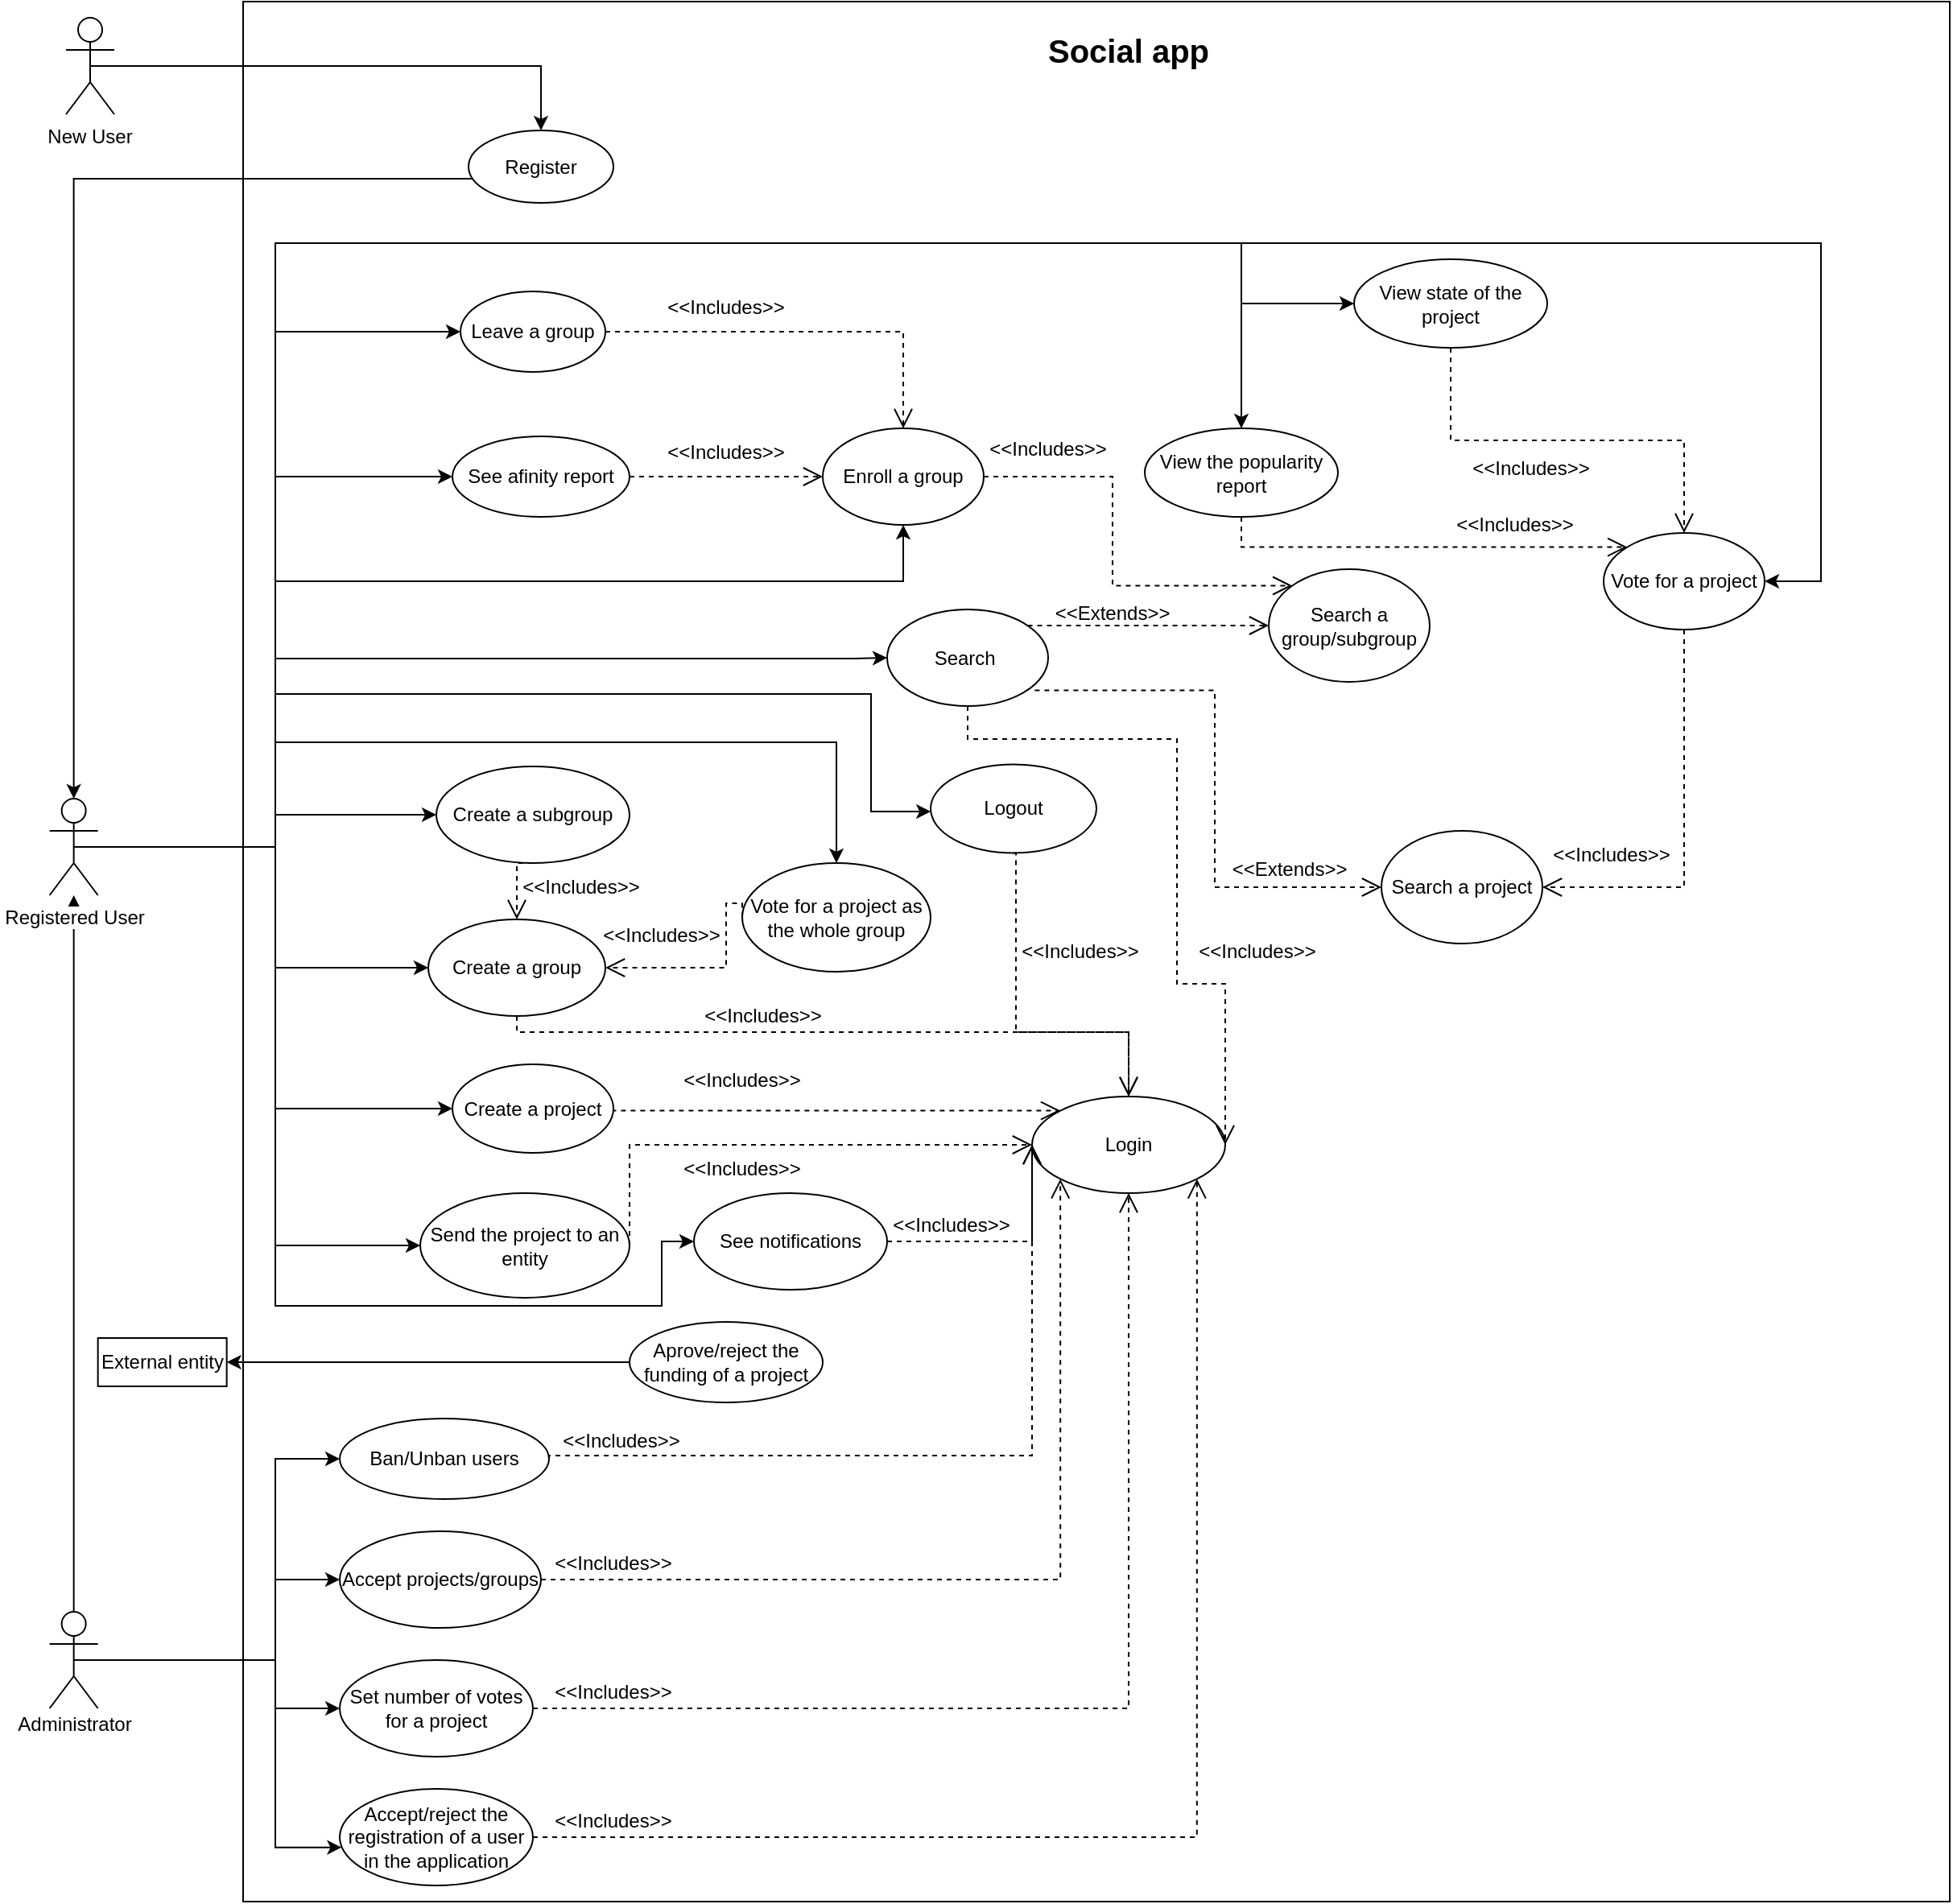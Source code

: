 <mxfile version="12.6.8" type="device"><diagram id="oRdAuO4x8RJgu3PDSOcl" name="Page-1"><mxGraphModel dx="2162" dy="1992" grid="1" gridSize="10" guides="1" tooltips="1" connect="1" arrows="1" fold="1" page="1" pageScale="1" pageWidth="827" pageHeight="1169" math="0" shadow="0"><root><mxCell id="0"/><mxCell id="1" parent="0"/><mxCell id="H4lM9LAn4xvbzhsufKyo-84" value="" style="rounded=0;whiteSpace=wrap;html=1;" parent="1" vertex="1"><mxGeometry x="90" y="-310" width="1060" height="1180" as="geometry"/></mxCell><mxCell id="H4lM9LAn4xvbzhsufKyo-1" style="edgeStyle=orthogonalEdgeStyle;rounded=0;orthogonalLoop=1;jettySize=auto;html=1;exitX=0.5;exitY=0;exitDx=0;exitDy=0;exitPerimeter=0;fontFamily=Helvetica;" parent="1" source="H4lM9LAn4xvbzhsufKyo-11" target="H4lM9LAn4xvbzhsufKyo-6" edge="1"><mxGeometry relative="1" as="geometry"/></mxCell><mxCell id="H4lM9LAn4xvbzhsufKyo-2" value="Administrator" style="text;html=1;align=center;verticalAlign=middle;resizable=0;points=[];autosize=1;fontFamily=Helvetica;" parent="1" vertex="1"><mxGeometry x="-60.18" y="750" width="90" height="20" as="geometry"/></mxCell><mxCell id="H4lM9LAn4xvbzhsufKyo-3" style="edgeStyle=orthogonalEdgeStyle;rounded=0;orthogonalLoop=1;jettySize=auto;html=1;fontFamily=Helvetica;exitX=0.5;exitY=0.5;exitDx=0;exitDy=0;exitPerimeter=0;" parent="1" source="H4lM9LAn4xvbzhsufKyo-4" target="H4lM9LAn4xvbzhsufKyo-13" edge="1"><mxGeometry relative="1" as="geometry"><mxPoint x="70" y="45" as="sourcePoint"/></mxGeometry></mxCell><mxCell id="H4lM9LAn4xvbzhsufKyo-4" value="New User" style="shape=umlActor;verticalLabelPosition=bottom;labelBackgroundColor=#ffffff;verticalAlign=top;outlineConnect=0;fontFamily=Helvetica;" parent="1" vertex="1"><mxGeometry x="-20" y="-300" width="30" height="60" as="geometry"/></mxCell><mxCell id="H4lM9LAn4xvbzhsufKyo-5" style="edgeStyle=orthogonalEdgeStyle;rounded=0;orthogonalLoop=1;jettySize=auto;html=1;entryX=0;entryY=0.5;entryDx=0;entryDy=0;" parent="1" source="H4lM9LAn4xvbzhsufKyo-6" target="H4lM9LAn4xvbzhsufKyo-18" edge="1"><mxGeometry relative="1" as="geometry"><Array as="points"><mxPoint x="110" y="215"/><mxPoint x="110" y="378"/></Array></mxGeometry></mxCell><mxCell id="H4lM9LAn4xvbzhsufKyo-83" style="edgeStyle=orthogonalEdgeStyle;rounded=0;orthogonalLoop=1;jettySize=auto;html=1;entryX=0;entryY=0.5;entryDx=0;entryDy=0;" parent="1" source="H4lM9LAn4xvbzhsufKyo-6" target="H4lM9LAn4xvbzhsufKyo-73" edge="1"><mxGeometry relative="1" as="geometry"><Array as="points"><mxPoint x="110" y="215"/><mxPoint x="110" y="463"/></Array></mxGeometry></mxCell><mxCell id="H4lM9LAn4xvbzhsufKyo-92" style="edgeStyle=orthogonalEdgeStyle;rounded=0;orthogonalLoop=1;jettySize=auto;html=1;entryX=0;entryY=0.5;entryDx=0;entryDy=0;fontSize=20;" parent="1" source="H4lM9LAn4xvbzhsufKyo-6" target="H4lM9LAn4xvbzhsufKyo-35" edge="1"><mxGeometry relative="1" as="geometry"><Array as="points"><mxPoint x="110" y="215"/><mxPoint x="110" y="195"/></Array></mxGeometry></mxCell><mxCell id="H4lM9LAn4xvbzhsufKyo-93" style="edgeStyle=orthogonalEdgeStyle;rounded=0;orthogonalLoop=1;jettySize=auto;html=1;entryX=0.5;entryY=0;entryDx=0;entryDy=0;fontSize=20;" parent="1" source="H4lM9LAn4xvbzhsufKyo-6" target="H4lM9LAn4xvbzhsufKyo-65" edge="1"><mxGeometry relative="1" as="geometry"><Array as="points"><mxPoint x="110" y="215"/><mxPoint x="110" y="150"/><mxPoint x="459" y="150"/></Array></mxGeometry></mxCell><mxCell id="IzS4PZVCTVWxoexOHUnX-1" style="edgeStyle=orthogonalEdgeStyle;rounded=0;orthogonalLoop=1;jettySize=auto;html=1;entryX=0;entryY=0.5;entryDx=0;entryDy=0;" parent="1" source="H4lM9LAn4xvbzhsufKyo-6" target="H4lM9LAn4xvbzhsufKyo-39" edge="1"><mxGeometry relative="1" as="geometry"><Array as="points"><mxPoint x="110" y="215"/><mxPoint x="110" y="-160"/><mxPoint x="710" y="-160"/><mxPoint x="710" y="-122"/></Array></mxGeometry></mxCell><mxCell id="IzS4PZVCTVWxoexOHUnX-4" style="edgeStyle=orthogonalEdgeStyle;rounded=0;orthogonalLoop=1;jettySize=auto;html=1;entryX=0.5;entryY=0;entryDx=0;entryDy=0;" parent="1" source="H4lM9LAn4xvbzhsufKyo-6" target="H4lM9LAn4xvbzhsufKyo-69" edge="1"><mxGeometry relative="1" as="geometry"><mxPoint x="710" y="10" as="targetPoint"/><Array as="points"><mxPoint x="110" y="215"/><mxPoint x="110" y="-160"/><mxPoint x="710" y="-160"/><mxPoint x="710" y="-55"/></Array></mxGeometry></mxCell><mxCell id="IzS4PZVCTVWxoexOHUnX-5" style="edgeStyle=orthogonalEdgeStyle;rounded=0;orthogonalLoop=1;jettySize=auto;html=1;entryX=1;entryY=0.5;entryDx=0;entryDy=0;" parent="1" source="H4lM9LAn4xvbzhsufKyo-6" target="H4lM9LAn4xvbzhsufKyo-26" edge="1"><mxGeometry relative="1" as="geometry"><Array as="points"><mxPoint x="110" y="215"/><mxPoint x="110" y="-160"/><mxPoint x="1070" y="-160"/><mxPoint x="1070" y="50"/></Array></mxGeometry></mxCell><mxCell id="IzS4PZVCTVWxoexOHUnX-8" style="edgeStyle=orthogonalEdgeStyle;rounded=0;orthogonalLoop=1;jettySize=auto;html=1;entryX=0;entryY=0.5;entryDx=0;entryDy=0;" parent="1" source="H4lM9LAn4xvbzhsufKyo-6" target="H4lM9LAn4xvbzhsufKyo-33" edge="1"><mxGeometry relative="1" as="geometry"><Array as="points"><mxPoint x="110" y="215"/><mxPoint x="110" y="-105"/></Array></mxGeometry></mxCell><mxCell id="IzS4PZVCTVWxoexOHUnX-9" style="edgeStyle=orthogonalEdgeStyle;rounded=0;orthogonalLoop=1;jettySize=auto;html=1;entryX=0;entryY=0.5;entryDx=0;entryDy=0;" parent="1" source="H4lM9LAn4xvbzhsufKyo-6" target="H4lM9LAn4xvbzhsufKyo-62" edge="1"><mxGeometry relative="1" as="geometry"><Array as="points"><mxPoint x="110" y="215"/><mxPoint x="110" y="-15"/></Array></mxGeometry></mxCell><mxCell id="IzS4PZVCTVWxoexOHUnX-10" style="edgeStyle=orthogonalEdgeStyle;rounded=0;orthogonalLoop=1;jettySize=auto;html=1;entryX=0.5;entryY=1;entryDx=0;entryDy=0;" parent="1" source="H4lM9LAn4xvbzhsufKyo-6" target="H4lM9LAn4xvbzhsufKyo-19" edge="1"><mxGeometry relative="1" as="geometry"><Array as="points"><mxPoint x="110" y="215"/><mxPoint x="110" y="50"/><mxPoint x="500" y="50"/></Array></mxGeometry></mxCell><mxCell id="etquKRMEuiuhIBn8OLNf-6" style="edgeStyle=orthogonalEdgeStyle;rounded=0;orthogonalLoop=1;jettySize=auto;html=1;" parent="1" source="H4lM9LAn4xvbzhsufKyo-6" target="etquKRMEuiuhIBn8OLNf-2" edge="1"><mxGeometry relative="1" as="geometry"><Array as="points"><mxPoint x="110" y="215"/><mxPoint x="110" y="120"/><mxPoint x="480" y="120"/><mxPoint x="480" y="193"/></Array></mxGeometry></mxCell><mxCell id="cFB83On_rwm-KtRLQUWT-2" style="edgeStyle=orthogonalEdgeStyle;rounded=0;orthogonalLoop=1;jettySize=auto;html=1;entryX=0;entryY=0.5;entryDx=0;entryDy=0;" edge="1" parent="1" source="H4lM9LAn4xvbzhsufKyo-6" target="cFB83On_rwm-KtRLQUWT-1"><mxGeometry relative="1" as="geometry"><Array as="points"><mxPoint x="110" y="215"/><mxPoint x="110" y="500"/><mxPoint x="350" y="500"/><mxPoint x="350" y="460"/></Array></mxGeometry></mxCell><mxCell id="H4lM9LAn4xvbzhsufKyo-6" value="Registered User" style="shape=umlActor;verticalLabelPosition=bottom;labelBackgroundColor=#ffffff;verticalAlign=top;html=1;outlineConnect=0;" parent="1" vertex="1"><mxGeometry x="-30.18" y="185" width="30" height="60" as="geometry"/></mxCell><mxCell id="H4lM9LAn4xvbzhsufKyo-7" style="edgeStyle=orthogonalEdgeStyle;rounded=0;orthogonalLoop=1;jettySize=auto;html=1;entryX=0;entryY=0.5;entryDx=0;entryDy=0;" parent="1" source="H4lM9LAn4xvbzhsufKyo-11" target="H4lM9LAn4xvbzhsufKyo-29" edge="1"><mxGeometry relative="1" as="geometry"><Array as="points"><mxPoint x="65" y="720"/><mxPoint x="110" y="720"/><mxPoint x="110" y="584"/></Array></mxGeometry></mxCell><mxCell id="H4lM9LAn4xvbzhsufKyo-8" style="edgeStyle=orthogonalEdgeStyle;rounded=0;orthogonalLoop=1;jettySize=auto;html=1;entryX=0;entryY=0.5;entryDx=0;entryDy=0;" parent="1" source="H4lM9LAn4xvbzhsufKyo-11" target="H4lM9LAn4xvbzhsufKyo-30" edge="1"><mxGeometry relative="1" as="geometry"><Array as="points"><mxPoint x="65" y="720"/><mxPoint x="110" y="720"/><mxPoint x="110" y="670"/></Array></mxGeometry></mxCell><mxCell id="H4lM9LAn4xvbzhsufKyo-9" style="edgeStyle=orthogonalEdgeStyle;rounded=0;orthogonalLoop=1;jettySize=auto;html=1;entryX=0;entryY=0.5;entryDx=0;entryDy=0;exitX=0.5;exitY=0.5;exitDx=0;exitDy=0;exitPerimeter=0;" parent="1" source="H4lM9LAn4xvbzhsufKyo-11" target="H4lM9LAn4xvbzhsufKyo-37" edge="1"><mxGeometry relative="1" as="geometry"><Array as="points"><mxPoint x="110" y="720"/><mxPoint x="110" y="750"/></Array></mxGeometry></mxCell><mxCell id="H4lM9LAn4xvbzhsufKyo-10" style="edgeStyle=orthogonalEdgeStyle;rounded=0;orthogonalLoop=1;jettySize=auto;html=1;exitX=0.5;exitY=0.5;exitDx=0;exitDy=0;exitPerimeter=0;entryX=0.01;entryY=0.606;entryDx=0;entryDy=0;entryPerimeter=0;" parent="1" source="H4lM9LAn4xvbzhsufKyo-11" target="H4lM9LAn4xvbzhsufKyo-48" edge="1"><mxGeometry relative="1" as="geometry"><Array as="points"><mxPoint x="110" y="720"/><mxPoint x="110" y="836"/></Array></mxGeometry></mxCell><mxCell id="H4lM9LAn4xvbzhsufKyo-11" value="" style="shape=umlActor;verticalLabelPosition=bottom;labelBackgroundColor=#ffffff;verticalAlign=top;outlineConnect=0;fontFamily=Helvetica;" parent="1" vertex="1"><mxGeometry x="-30.18" y="690" width="30" height="60" as="geometry"/></mxCell><mxCell id="H4lM9LAn4xvbzhsufKyo-12" style="edgeStyle=orthogonalEdgeStyle;rounded=0;orthogonalLoop=1;jettySize=auto;html=1;entryX=0.5;entryY=0;entryDx=0;entryDy=0;entryPerimeter=0;" parent="1" source="H4lM9LAn4xvbzhsufKyo-13" target="H4lM9LAn4xvbzhsufKyo-6" edge="1"><mxGeometry relative="1" as="geometry"><Array as="points"><mxPoint x="170" y="-200"/><mxPoint x="-15" y="-200"/></Array></mxGeometry></mxCell><mxCell id="H4lM9LAn4xvbzhsufKyo-13" value="Register" style="ellipse;whiteSpace=wrap;html=1;fontFamily=Helvetica;" parent="1" vertex="1"><mxGeometry x="230" y="-230" width="90" height="45" as="geometry"/></mxCell><mxCell id="H4lM9LAn4xvbzhsufKyo-14" style="edgeStyle=orthogonalEdgeStyle;rounded=0;orthogonalLoop=1;jettySize=auto;html=1;entryX=0;entryY=0.5;entryDx=0;entryDy=0;fontFamily=Helvetica;exitX=0.5;exitY=0.5;exitDx=0;exitDy=0;exitPerimeter=0;" parent="1" source="H4lM9LAn4xvbzhsufKyo-6" target="H4lM9LAn4xvbzhsufKyo-20" edge="1"><mxGeometry relative="1" as="geometry"><mxPoint x="160" y="185" as="sourcePoint"/><Array as="points"><mxPoint x="110" y="215"/><mxPoint x="110" y="98"/><mxPoint x="470" y="98"/></Array></mxGeometry></mxCell><mxCell id="H4lM9LAn4xvbzhsufKyo-15" style="edgeStyle=orthogonalEdgeStyle;rounded=0;orthogonalLoop=1;jettySize=auto;html=1;entryX=0;entryY=0.5;entryDx=0;entryDy=0;fontFamily=Helvetica;exitX=0.5;exitY=0.5;exitDx=0;exitDy=0;exitPerimeter=0;" parent="1" source="H4lM9LAn4xvbzhsufKyo-6" target="H4lM9LAn4xvbzhsufKyo-17" edge="1"><mxGeometry relative="1" as="geometry"><Array as="points"><mxPoint x="110" y="215"/><mxPoint x="110" y="290"/></Array><mxPoint x="200" y="195" as="sourcePoint"/></mxGeometry></mxCell><mxCell id="H4lM9LAn4xvbzhsufKyo-16" value="Login" style="ellipse;whiteSpace=wrap;html=1;fontFamily=Helvetica;" parent="1" vertex="1"><mxGeometry x="580" y="370" width="120" height="60" as="geometry"/></mxCell><mxCell id="H4lM9LAn4xvbzhsufKyo-17" value="Create a group" style="ellipse;whiteSpace=wrap;html=1;fontFamily=Helvetica;" parent="1" vertex="1"><mxGeometry x="205" y="260" width="110" height="60" as="geometry"/></mxCell><mxCell id="H4lM9LAn4xvbzhsufKyo-18" value="Create a project" style="ellipse;whiteSpace=wrap;html=1;fontFamily=Helvetica;" parent="1" vertex="1"><mxGeometry x="220" y="350" width="100" height="55" as="geometry"/></mxCell><mxCell id="H4lM9LAn4xvbzhsufKyo-19" value="Enroll a group" style="ellipse;whiteSpace=wrap;html=1;fontFamily=Helvetica;" parent="1" vertex="1"><mxGeometry x="450" y="-45" width="100" height="60" as="geometry"/></mxCell><mxCell id="H4lM9LAn4xvbzhsufKyo-20" value="Search&amp;nbsp;" style="ellipse;whiteSpace=wrap;html=1;fontFamily=Helvetica;" parent="1" vertex="1"><mxGeometry x="490" y="67.5" width="100" height="60" as="geometry"/></mxCell><mxCell id="H4lM9LAn4xvbzhsufKyo-22" value="Search a project" style="ellipse;whiteSpace=wrap;html=1;fontFamily=Helvetica;" parent="1" vertex="1"><mxGeometry x="797" y="205" width="100" height="70" as="geometry"/></mxCell><mxCell id="H4lM9LAn4xvbzhsufKyo-25" value="Search a group/subgroup" style="ellipse;whiteSpace=wrap;html=1;fontFamily=Helvetica;" parent="1" vertex="1"><mxGeometry x="727" y="42.5" width="100" height="70" as="geometry"/></mxCell><mxCell id="H4lM9LAn4xvbzhsufKyo-26" value="Vote for a project" style="ellipse;whiteSpace=wrap;html=1;fontFamily=Helvetica;" parent="1" vertex="1"><mxGeometry x="935" y="20" width="100" height="60" as="geometry"/></mxCell><mxCell id="H4lM9LAn4xvbzhsufKyo-27" value="&amp;lt;&amp;lt;Extends&amp;gt;&amp;gt;" style="text;html=1;strokeColor=none;fillColor=none;align=center;verticalAlign=middle;whiteSpace=wrap;rounded=0;fontFamily=Helvetica;" parent="1" vertex="1"><mxGeometry x="720" y="218.75" width="40" height="20" as="geometry"/></mxCell><mxCell id="H4lM9LAn4xvbzhsufKyo-28" value="&amp;lt;&amp;lt;Extends&amp;gt;&amp;gt;" style="text;html=1;strokeColor=none;fillColor=none;align=center;verticalAlign=middle;whiteSpace=wrap;rounded=0;fontFamily=Helvetica;" parent="1" vertex="1"><mxGeometry x="610" y="60" width="40" height="20" as="geometry"/></mxCell><mxCell id="H4lM9LAn4xvbzhsufKyo-29" value="Ban/Unban users" style="ellipse;whiteSpace=wrap;html=1;fontFamily=Helvetica;" parent="1" vertex="1"><mxGeometry x="150" y="570" width="130" height="50" as="geometry"/></mxCell><mxCell id="H4lM9LAn4xvbzhsufKyo-30" value="Accept projects/groups" style="ellipse;whiteSpace=wrap;html=1;fontFamily=Helvetica;" parent="1" vertex="1"><mxGeometry x="150" y="640" width="125" height="60" as="geometry"/></mxCell><mxCell id="H4lM9LAn4xvbzhsufKyo-32" value="&amp;lt;&amp;lt;Includes&amp;gt;&amp;gt;" style="text;html=1;strokeColor=none;fillColor=none;align=center;verticalAlign=middle;whiteSpace=wrap;rounded=0;" parent="1" vertex="1"><mxGeometry x="305" y="574.29" width="40" height="20" as="geometry"/></mxCell><mxCell id="H4lM9LAn4xvbzhsufKyo-33" value="Leave a group" style="ellipse;whiteSpace=wrap;html=1;" parent="1" vertex="1"><mxGeometry x="225" y="-130" width="90" height="50" as="geometry"/></mxCell><mxCell id="H4lM9LAn4xvbzhsufKyo-34" value="&amp;lt;&amp;lt;Includes&amp;gt;&amp;gt;" style="text;html=1;strokeColor=none;fillColor=none;align=center;verticalAlign=middle;whiteSpace=wrap;rounded=0;" parent="1" vertex="1"><mxGeometry x="920" y="210" width="40" height="20" as="geometry"/></mxCell><mxCell id="H4lM9LAn4xvbzhsufKyo-35" value="Create a subgroup" style="ellipse;whiteSpace=wrap;html=1;" parent="1" vertex="1"><mxGeometry x="210" y="165" width="120" height="60" as="geometry"/></mxCell><mxCell id="H4lM9LAn4xvbzhsufKyo-36" value="&amp;lt;&amp;lt;Includes&amp;gt;&amp;gt;" style="text;html=1;strokeColor=none;fillColor=none;align=center;verticalAlign=middle;whiteSpace=wrap;rounded=0;" parent="1" vertex="1"><mxGeometry x="280" y="230" width="40" height="20" as="geometry"/></mxCell><mxCell id="H4lM9LAn4xvbzhsufKyo-37" value="Set number of votes for a project" style="ellipse;whiteSpace=wrap;html=1;" parent="1" vertex="1"><mxGeometry x="150" y="720" width="120" height="60" as="geometry"/></mxCell><mxCell id="H4lM9LAn4xvbzhsufKyo-38" value="&amp;lt;&amp;lt;Includes&amp;gt;&amp;gt;" style="text;html=1;strokeColor=none;fillColor=none;align=center;verticalAlign=middle;whiteSpace=wrap;rounded=0;" parent="1" vertex="1"><mxGeometry x="300" y="730" width="40" height="20" as="geometry"/></mxCell><mxCell id="H4lM9LAn4xvbzhsufKyo-39" value="View state of the project" style="ellipse;whiteSpace=wrap;html=1;" parent="1" vertex="1"><mxGeometry x="780" y="-150" width="120" height="55" as="geometry"/></mxCell><mxCell id="H4lM9LAn4xvbzhsufKyo-40" value="&amp;lt;&amp;lt;Includes&amp;gt;&amp;gt;" style="text;html=1;strokeColor=none;fillColor=none;align=center;verticalAlign=middle;whiteSpace=wrap;rounded=0;" parent="1" vertex="1"><mxGeometry x="870" y="-30" width="40" height="20" as="geometry"/></mxCell><mxCell id="H4lM9LAn4xvbzhsufKyo-41" value="&amp;lt;&amp;lt;Includes&amp;gt;&amp;gt;" style="text;html=1;strokeColor=none;fillColor=none;align=center;verticalAlign=middle;whiteSpace=wrap;rounded=0;" parent="1" vertex="1"><mxGeometry x="700" y="270" width="40" height="20" as="geometry"/></mxCell><mxCell id="H4lM9LAn4xvbzhsufKyo-42" value="&amp;lt;&amp;lt;Includes&amp;gt;&amp;gt;" style="text;html=1;strokeColor=none;fillColor=none;align=center;verticalAlign=middle;whiteSpace=wrap;rounded=0;" parent="1" vertex="1"><mxGeometry x="393.35" y="310" width="40" height="20" as="geometry"/></mxCell><mxCell id="H4lM9LAn4xvbzhsufKyo-43" style="edgeStyle=orthogonalEdgeStyle;rounded=0;orthogonalLoop=1;jettySize=auto;html=1;entryX=1;entryY=0.5;entryDx=0;entryDy=0;exitX=0;exitY=0.5;exitDx=0;exitDy=0;" parent="1" source="H4lM9LAn4xvbzhsufKyo-46" target="H4lM9LAn4xvbzhsufKyo-44" edge="1"><mxGeometry relative="1" as="geometry"><mxPoint x="260" y="470" as="sourcePoint"/></mxGeometry></mxCell><mxCell id="H4lM9LAn4xvbzhsufKyo-44" value="External entity" style="rounded=0;whiteSpace=wrap;html=1;fontFamily=Helvetica;" parent="1" vertex="1"><mxGeometry x="-0.18" y="520" width="80" height="30" as="geometry"/></mxCell><mxCell id="H4lM9LAn4xvbzhsufKyo-46" value="Aprove/reject the funding of a project" style="ellipse;whiteSpace=wrap;html=1;" parent="1" vertex="1"><mxGeometry x="330" y="510" width="120" height="50" as="geometry"/></mxCell><mxCell id="H4lM9LAn4xvbzhsufKyo-47" value="&amp;lt;&amp;lt;Includes&amp;gt;&amp;gt;" style="text;html=1;strokeColor=none;fillColor=none;align=center;verticalAlign=middle;whiteSpace=wrap;rounded=0;" parent="1" vertex="1"><mxGeometry x="330" y="260" width="40" height="20" as="geometry"/></mxCell><mxCell id="H4lM9LAn4xvbzhsufKyo-48" value="Accept/reject the registration of a user in the application" style="ellipse;whiteSpace=wrap;html=1;" parent="1" vertex="1"><mxGeometry x="150" y="800" width="120" height="60" as="geometry"/></mxCell><mxCell id="H4lM9LAn4xvbzhsufKyo-49" value="&amp;lt;&amp;lt;Includes&amp;gt;&amp;gt;" style="text;html=1;strokeColor=none;fillColor=none;align=center;verticalAlign=middle;whiteSpace=wrap;rounded=0;" parent="1" vertex="1"><mxGeometry x="300" y="810" width="40" height="20" as="geometry"/></mxCell><mxCell id="H4lM9LAn4xvbzhsufKyo-50" style="edgeStyle=orthogonalEdgeStyle;rounded=0;html=1;dashed=1;labelBackgroundColor=none;startFill=0;endArrow=open;endFill=0;endSize=10;fontFamily=Verdana;fontSize=10;exitX=0.5;exitY=1;exitDx=0;exitDy=0;entryX=0.5;entryY=0;entryDx=0;entryDy=0;" parent="1" source="H4lM9LAn4xvbzhsufKyo-35" target="H4lM9LAn4xvbzhsufKyo-17" edge="1"><mxGeometry relative="1" as="geometry"><Array as="points"><mxPoint x="260" y="225"/></Array><mxPoint x="470" y="175" as="sourcePoint"/><mxPoint x="295" y="155" as="targetPoint"/></mxGeometry></mxCell><mxCell id="H4lM9LAn4xvbzhsufKyo-51" style="edgeStyle=orthogonalEdgeStyle;rounded=0;html=1;dashed=1;labelBackgroundColor=none;startFill=0;endArrow=open;endFill=0;endSize=10;fontFamily=Verdana;fontSize=10;entryX=1;entryY=1;entryDx=0;entryDy=0;exitX=1;exitY=0.5;exitDx=0;exitDy=0;" parent="1" source="H4lM9LAn4xvbzhsufKyo-48" target="H4lM9LAn4xvbzhsufKyo-16" edge="1"><mxGeometry relative="1" as="geometry"><Array as="points"><mxPoint x="682" y="830"/></Array><mxPoint x="411" y="685" as="sourcePoint"/><mxPoint x="315" y="685" as="targetPoint"/></mxGeometry></mxCell><mxCell id="H4lM9LAn4xvbzhsufKyo-52" style="edgeStyle=orthogonalEdgeStyle;rounded=0;html=1;dashed=1;labelBackgroundColor=none;startFill=0;endArrow=open;endFill=0;endSize=10;fontFamily=Verdana;fontSize=10;exitX=1;exitY=0.5;exitDx=0;exitDy=0;entryX=0.5;entryY=1;entryDx=0;entryDy=0;" parent="1" source="H4lM9LAn4xvbzhsufKyo-37" target="H4lM9LAn4xvbzhsufKyo-16" edge="1"><mxGeometry relative="1" as="geometry"><Array as="points"><mxPoint x="640" y="750"/></Array><mxPoint x="243.7" y="682.93" as="sourcePoint"/><mxPoint x="520" y="455" as="targetPoint"/></mxGeometry></mxCell><mxCell id="H4lM9LAn4xvbzhsufKyo-53" style="edgeStyle=orthogonalEdgeStyle;rounded=0;html=1;dashed=1;labelBackgroundColor=none;startFill=0;endArrow=open;endFill=0;endSize=10;fontFamily=Verdana;fontSize=10;entryX=0;entryY=1;entryDx=0;entryDy=0;exitX=1;exitY=0.5;exitDx=0;exitDy=0;" parent="1" source="H4lM9LAn4xvbzhsufKyo-30" target="H4lM9LAn4xvbzhsufKyo-16" edge="1"><mxGeometry relative="1" as="geometry"><Array as="points"><mxPoint x="598" y="670"/></Array><mxPoint x="235" y="515" as="sourcePoint"/><mxPoint x="368" y="325" as="targetPoint"/></mxGeometry></mxCell><mxCell id="H4lM9LAn4xvbzhsufKyo-54" style="edgeStyle=orthogonalEdgeStyle;rounded=0;html=1;dashed=1;labelBackgroundColor=none;startFill=0;endArrow=open;endFill=0;endSize=10;fontFamily=Verdana;fontSize=10;entryX=0;entryY=0.5;entryDx=0;entryDy=0;exitX=1;exitY=0.5;exitDx=0;exitDy=0;" parent="1" source="H4lM9LAn4xvbzhsufKyo-29" target="H4lM9LAn4xvbzhsufKyo-16" edge="1"><mxGeometry relative="1" as="geometry"><Array as="points"><mxPoint x="280" y="593"/><mxPoint x="580" y="593"/></Array><mxPoint x="217.64" y="475.86" as="sourcePoint"/><mxPoint x="322.356" y="300.002" as="targetPoint"/></mxGeometry></mxCell><mxCell id="H4lM9LAn4xvbzhsufKyo-55" style="edgeStyle=orthogonalEdgeStyle;rounded=0;html=1;dashed=1;labelBackgroundColor=none;startFill=0;endArrow=open;endFill=0;endSize=10;fontFamily=Verdana;fontSize=10;entryX=0;entryY=0;entryDx=0;entryDy=0;exitX=1;exitY=0.5;exitDx=0;exitDy=0;" parent="1" source="H4lM9LAn4xvbzhsufKyo-18" target="H4lM9LAn4xvbzhsufKyo-16" edge="1"><mxGeometry relative="1" as="geometry"><Array as="points"><mxPoint x="320" y="379"/></Array><mxPoint x="245" y="402.5" as="sourcePoint"/><mxPoint x="353" y="315" as="targetPoint"/></mxGeometry></mxCell><mxCell id="H4lM9LAn4xvbzhsufKyo-56" style="edgeStyle=orthogonalEdgeStyle;rounded=0;html=1;dashed=1;labelBackgroundColor=none;startFill=0;endArrow=open;endFill=0;endSize=10;fontFamily=Verdana;fontSize=10;entryX=0.5;entryY=0;entryDx=0;entryDy=0;exitX=0.5;exitY=1;exitDx=0;exitDy=0;" parent="1" source="H4lM9LAn4xvbzhsufKyo-17" target="H4lM9LAn4xvbzhsufKyo-16" edge="1"><mxGeometry relative="1" as="geometry"><Array as="points"><mxPoint x="260" y="330"/><mxPoint x="640" y="330"/></Array><mxPoint x="255" y="412.5" as="sourcePoint"/><mxPoint x="363" y="325" as="targetPoint"/></mxGeometry></mxCell><mxCell id="H4lM9LAn4xvbzhsufKyo-57" style="edgeStyle=orthogonalEdgeStyle;rounded=0;html=1;dashed=1;labelBackgroundColor=none;startFill=0;endArrow=open;endFill=0;endSize=10;fontFamily=Verdana;fontSize=10;exitX=0.5;exitY=1;exitDx=0;exitDy=0;entryX=1;entryY=0.5;entryDx=0;entryDy=0;" parent="1" source="H4lM9LAn4xvbzhsufKyo-20" target="H4lM9LAn4xvbzhsufKyo-16" edge="1"><mxGeometry relative="1" as="geometry"><Array as="points"><mxPoint x="540" y="148"/><mxPoint x="670" y="148"/><mxPoint x="670" y="300"/><mxPoint x="700" y="300"/></Array><mxPoint x="275" y="685" as="sourcePoint"/><mxPoint x="500" y="270" as="targetPoint"/></mxGeometry></mxCell><mxCell id="H4lM9LAn4xvbzhsufKyo-58" style="edgeStyle=orthogonalEdgeStyle;rounded=0;html=1;dashed=1;labelBackgroundColor=none;startFill=0;endArrow=open;endFill=0;endSize=10;fontFamily=Verdana;fontSize=10;entryX=0;entryY=0.5;entryDx=0;entryDy=0;" parent="1" source="H4lM9LAn4xvbzhsufKyo-20" target="H4lM9LAn4xvbzhsufKyo-25" edge="1"><mxGeometry relative="1" as="geometry"><Array as="points"><mxPoint x="588" y="78"/></Array><mxPoint x="450" y="155" as="sourcePoint"/><mxPoint x="360" y="195" as="targetPoint"/></mxGeometry></mxCell><mxCell id="H4lM9LAn4xvbzhsufKyo-59" style="edgeStyle=orthogonalEdgeStyle;rounded=0;html=1;dashed=1;labelBackgroundColor=none;startFill=0;endArrow=open;endFill=0;endSize=10;fontFamily=Verdana;fontSize=10;entryX=0;entryY=0.5;entryDx=0;entryDy=0;exitX=0.917;exitY=0.838;exitDx=0;exitDy=0;exitPerimeter=0;" parent="1" source="H4lM9LAn4xvbzhsufKyo-20" target="H4lM9LAn4xvbzhsufKyo-22" edge="1"><mxGeometry relative="1" as="geometry"><Array as="points"/><mxPoint x="620" y="-5" as="sourcePoint"/><mxPoint x="700" y="180" as="targetPoint"/></mxGeometry></mxCell><mxCell id="H4lM9LAn4xvbzhsufKyo-60" style="edgeStyle=orthogonalEdgeStyle;rounded=0;html=1;dashed=1;labelBackgroundColor=none;startFill=0;endArrow=open;endFill=0;endSize=10;fontFamily=Verdana;fontSize=10;exitX=0.5;exitY=1;exitDx=0;exitDy=0;entryX=0.5;entryY=0;entryDx=0;entryDy=0;" parent="1" source="H4lM9LAn4xvbzhsufKyo-39" target="H4lM9LAn4xvbzhsufKyo-26" edge="1"><mxGeometry relative="1" as="geometry"><Array as="points"/><mxPoint x="980" y="35.01" as="sourcePoint"/><mxPoint x="977" y="85" as="targetPoint"/></mxGeometry></mxCell><mxCell id="H4lM9LAn4xvbzhsufKyo-61" style="edgeStyle=orthogonalEdgeStyle;rounded=0;html=1;dashed=1;labelBackgroundColor=none;startFill=0;endArrow=open;endFill=0;endSize=10;fontFamily=Verdana;fontSize=10;exitX=1;exitY=0.5;exitDx=0;exitDy=0;entryX=0;entryY=0;entryDx=0;entryDy=0;" parent="1" source="H4lM9LAn4xvbzhsufKyo-19" target="H4lM9LAn4xvbzhsufKyo-25" edge="1"><mxGeometry relative="1" as="geometry"><Array as="points"><mxPoint x="560" y="-15"/><mxPoint x="630" y="-15"/><mxPoint x="630" y="53"/></Array><mxPoint x="1120" y="45" as="sourcePoint"/><mxPoint x="780" y="43" as="targetPoint"/></mxGeometry></mxCell><mxCell id="H4lM9LAn4xvbzhsufKyo-62" value="See afinity report" style="ellipse;whiteSpace=wrap;html=1;" parent="1" vertex="1"><mxGeometry x="220" y="-40" width="110" height="50" as="geometry"/></mxCell><mxCell id="H4lM9LAn4xvbzhsufKyo-63" style="edgeStyle=orthogonalEdgeStyle;rounded=0;html=1;dashed=1;labelBackgroundColor=none;startFill=0;endArrow=open;endFill=0;endSize=10;fontFamily=Verdana;fontSize=10;exitX=1;exitY=0.5;exitDx=0;exitDy=0;entryX=0;entryY=0.5;entryDx=0;entryDy=0;" parent="1" source="H4lM9LAn4xvbzhsufKyo-62" target="H4lM9LAn4xvbzhsufKyo-19" edge="1"><mxGeometry relative="1" as="geometry"><Array as="points"/><mxPoint x="450.0" y="127.5" as="sourcePoint"/><mxPoint x="360.0" y="195" as="targetPoint"/></mxGeometry></mxCell><mxCell id="H4lM9LAn4xvbzhsufKyo-64" value="&amp;lt;&amp;lt;Includes&amp;gt;&amp;gt;" style="text;html=1;strokeColor=none;fillColor=none;align=center;verticalAlign=middle;whiteSpace=wrap;rounded=0;" parent="1" vertex="1"><mxGeometry x="370" y="-40" width="40" height="20" as="geometry"/></mxCell><mxCell id="H4lM9LAn4xvbzhsufKyo-65" value="Vote for a project as the whole group" style="ellipse;whiteSpace=wrap;html=1;" parent="1" vertex="1"><mxGeometry x="400" y="225" width="117" height="67.5" as="geometry"/></mxCell><mxCell id="H4lM9LAn4xvbzhsufKyo-66" style="edgeStyle=orthogonalEdgeStyle;rounded=0;html=1;dashed=1;labelBackgroundColor=none;startFill=0;endArrow=open;endFill=0;endSize=10;fontFamily=Verdana;fontSize=10;exitX=0;exitY=0.5;exitDx=0;exitDy=0;entryX=1;entryY=0.5;entryDx=0;entryDy=0;" parent="1" source="H4lM9LAn4xvbzhsufKyo-65" target="H4lM9LAn4xvbzhsufKyo-17" edge="1"><mxGeometry relative="1" as="geometry"><Array as="points"><mxPoint x="400" y="250"/><mxPoint x="390" y="250"/><mxPoint x="390" y="290"/></Array><mxPoint x="390" y="97.5" as="sourcePoint"/><mxPoint x="305" y="165" as="targetPoint"/></mxGeometry></mxCell><mxCell id="H4lM9LAn4xvbzhsufKyo-67" value="&amp;lt;&amp;lt;Includes&amp;gt;&amp;gt;" style="text;html=1;strokeColor=none;fillColor=none;align=center;verticalAlign=middle;whiteSpace=wrap;rounded=0;" parent="1" vertex="1"><mxGeometry x="380" y="350" width="40" height="20" as="geometry"/></mxCell><mxCell id="H4lM9LAn4xvbzhsufKyo-69" value="View the popularity report" style="ellipse;whiteSpace=wrap;html=1;" parent="1" vertex="1"><mxGeometry x="650" y="-45" width="120" height="55" as="geometry"/></mxCell><mxCell id="H4lM9LAn4xvbzhsufKyo-70" style="edgeStyle=orthogonalEdgeStyle;rounded=0;html=1;dashed=1;labelBackgroundColor=none;startFill=0;endArrow=open;endFill=0;endSize=10;fontFamily=Verdana;fontSize=10;exitX=0.5;exitY=1;exitDx=0;exitDy=0;entryX=0;entryY=0;entryDx=0;entryDy=0;" parent="1" source="H4lM9LAn4xvbzhsufKyo-69" target="H4lM9LAn4xvbzhsufKyo-26" edge="1"><mxGeometry relative="1" as="geometry"><Array as="points"><mxPoint x="710" y="29"/></Array><mxPoint x="1120" y="45.0" as="sourcePoint"/><mxPoint x="987" y="45.0" as="targetPoint"/></mxGeometry></mxCell><mxCell id="H4lM9LAn4xvbzhsufKyo-71" value="&amp;lt;&amp;lt;Includes&amp;gt;&amp;gt;" style="text;html=1;strokeColor=none;fillColor=none;align=center;verticalAlign=middle;whiteSpace=wrap;rounded=0;" parent="1" vertex="1"><mxGeometry x="860" y="5" width="40" height="20" as="geometry"/></mxCell><mxCell id="H4lM9LAn4xvbzhsufKyo-73" value="Send the project to an entity" style="ellipse;whiteSpace=wrap;html=1;" parent="1" vertex="1"><mxGeometry x="200" y="430" width="130" height="65" as="geometry"/></mxCell><mxCell id="H4lM9LAn4xvbzhsufKyo-80" value="&amp;lt;&amp;lt;Includes&amp;gt;&amp;gt;" style="text;html=1;strokeColor=none;fillColor=none;align=center;verticalAlign=middle;whiteSpace=wrap;rounded=0;" parent="1" vertex="1"><mxGeometry x="300" y="650" width="40" height="20" as="geometry"/></mxCell><mxCell id="H4lM9LAn4xvbzhsufKyo-88" style="edgeStyle=orthogonalEdgeStyle;rounded=0;html=1;dashed=1;labelBackgroundColor=none;startFill=0;endArrow=open;endFill=0;endSize=10;fontFamily=Verdana;fontSize=10;exitX=1;exitY=0.5;exitDx=0;exitDy=0;entryX=0;entryY=0.5;entryDx=0;entryDy=0;" parent="1" source="H4lM9LAn4xvbzhsufKyo-73" target="H4lM9LAn4xvbzhsufKyo-16" edge="1"><mxGeometry relative="1" as="geometry"><Array as="points"><mxPoint x="330" y="400"/></Array><mxPoint x="310" y="443.75" as="sourcePoint"/><mxPoint x="590" y="390" as="targetPoint"/></mxGeometry></mxCell><mxCell id="H4lM9LAn4xvbzhsufKyo-89" value="&amp;lt;&amp;lt;Includes&amp;gt;&amp;gt;" style="text;html=1;strokeColor=none;fillColor=none;align=center;verticalAlign=middle;whiteSpace=wrap;rounded=0;" parent="1" vertex="1"><mxGeometry x="380" y="405" width="40" height="20" as="geometry"/></mxCell><mxCell id="H4lM9LAn4xvbzhsufKyo-90" value="Social app" style="text;html=1;strokeColor=none;fillColor=none;align=center;verticalAlign=middle;whiteSpace=wrap;rounded=0;fontStyle=1;fontSize=20;" parent="1" vertex="1"><mxGeometry x="580" y="-290" width="120" height="20" as="geometry"/></mxCell><mxCell id="IzS4PZVCTVWxoexOHUnX-6" style="edgeStyle=orthogonalEdgeStyle;rounded=0;html=1;dashed=1;labelBackgroundColor=none;startFill=0;endArrow=open;endFill=0;endSize=10;fontFamily=Verdana;fontSize=10;exitX=0.5;exitY=1;exitDx=0;exitDy=0;entryX=1;entryY=0.5;entryDx=0;entryDy=0;" parent="1" source="H4lM9LAn4xvbzhsufKyo-26" target="H4lM9LAn4xvbzhsufKyo-22" edge="1"><mxGeometry relative="1" as="geometry"><Array as="points"><mxPoint x="985" y="240"/></Array><mxPoint x="540" y="157.5" as="sourcePoint"/><mxPoint x="710.0" y="410" as="targetPoint"/></mxGeometry></mxCell><mxCell id="IzS4PZVCTVWxoexOHUnX-7" value="&amp;lt;&amp;lt;Includes&amp;gt;&amp;gt;" style="text;html=1;strokeColor=none;fillColor=none;align=center;verticalAlign=middle;whiteSpace=wrap;rounded=0;" parent="1" vertex="1"><mxGeometry x="570" y="-42.5" width="40" height="20" as="geometry"/></mxCell><mxCell id="IzS4PZVCTVWxoexOHUnX-14" style="edgeStyle=orthogonalEdgeStyle;rounded=0;html=1;dashed=1;labelBackgroundColor=none;startFill=0;endArrow=open;endFill=0;endSize=10;fontFamily=Verdana;fontSize=10;exitX=1;exitY=0.5;exitDx=0;exitDy=0;" parent="1" source="H4lM9LAn4xvbzhsufKyo-33" target="H4lM9LAn4xvbzhsufKyo-19" edge="1"><mxGeometry relative="1" as="geometry"><Array as="points"/><mxPoint x="350" y="-10" as="sourcePoint"/><mxPoint x="470" y="-10" as="targetPoint"/></mxGeometry></mxCell><mxCell id="IzS4PZVCTVWxoexOHUnX-15" value="&amp;lt;&amp;lt;Includes&amp;gt;&amp;gt;" style="text;html=1;strokeColor=none;fillColor=none;align=center;verticalAlign=middle;whiteSpace=wrap;rounded=0;" parent="1" vertex="1"><mxGeometry x="370" y="-130" width="40" height="20" as="geometry"/></mxCell><mxCell id="etquKRMEuiuhIBn8OLNf-2" value="Logout" style="ellipse;whiteSpace=wrap;html=1;" parent="1" vertex="1"><mxGeometry x="517" y="163.75" width="103" height="55" as="geometry"/></mxCell><mxCell id="etquKRMEuiuhIBn8OLNf-3" style="edgeStyle=orthogonalEdgeStyle;rounded=0;html=1;dashed=1;labelBackgroundColor=none;startFill=0;endArrow=open;endFill=0;endSize=10;fontFamily=Verdana;fontSize=10;exitX=0.5;exitY=1;exitDx=0;exitDy=0;entryX=0.5;entryY=0;entryDx=0;entryDy=0;" parent="1" source="etquKRMEuiuhIBn8OLNf-2" target="H4lM9LAn4xvbzhsufKyo-16" edge="1"><mxGeometry relative="1" as="geometry"><Array as="points"><mxPoint x="570" y="219"/><mxPoint x="570" y="330"/><mxPoint x="640" y="330"/></Array><mxPoint x="550" y="137.5" as="sourcePoint"/><mxPoint x="710" y="410" as="targetPoint"/></mxGeometry></mxCell><mxCell id="etquKRMEuiuhIBn8OLNf-5" value="&amp;lt;&amp;lt;Includes&amp;gt;&amp;gt;" style="text;html=1;strokeColor=none;fillColor=none;align=center;verticalAlign=middle;whiteSpace=wrap;rounded=0;" parent="1" vertex="1"><mxGeometry x="590" y="270" width="40" height="20" as="geometry"/></mxCell><mxCell id="cFB83On_rwm-KtRLQUWT-1" value="See notifications" style="ellipse;whiteSpace=wrap;html=1;" vertex="1" parent="1"><mxGeometry x="370" y="430" width="120" height="60" as="geometry"/></mxCell><mxCell id="cFB83On_rwm-KtRLQUWT-3" style="edgeStyle=orthogonalEdgeStyle;rounded=0;html=1;dashed=1;labelBackgroundColor=none;startFill=0;endArrow=open;endFill=0;endSize=10;fontFamily=Verdana;fontSize=10;exitX=1;exitY=0.5;exitDx=0;exitDy=0;" edge="1" parent="1" source="cFB83On_rwm-KtRLQUWT-1"><mxGeometry relative="1" as="geometry"><Array as="points"><mxPoint x="580" y="460"/></Array><mxPoint x="290.0" y="605" as="sourcePoint"/><mxPoint x="580" y="400" as="targetPoint"/></mxGeometry></mxCell><mxCell id="cFB83On_rwm-KtRLQUWT-4" value="&amp;lt;&amp;lt;Includes&amp;gt;&amp;gt;" style="text;html=1;strokeColor=none;fillColor=none;align=center;verticalAlign=middle;whiteSpace=wrap;rounded=0;" vertex="1" parent="1"><mxGeometry x="510" y="440" width="40" height="20" as="geometry"/></mxCell></root></mxGraphModel></diagram></mxfile>